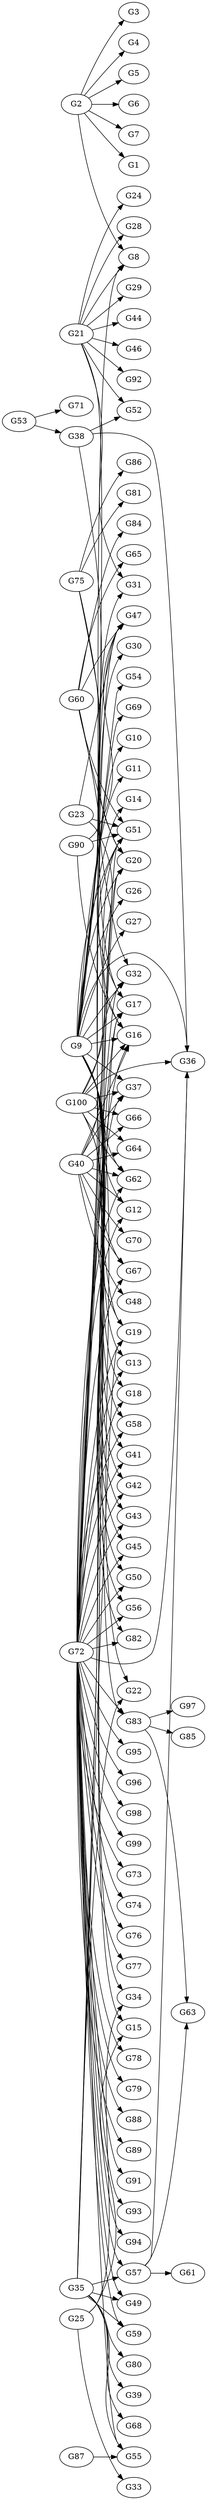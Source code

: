 digraph "Yeast-100" {
	rankdir=LR;
	"G1";
	"G2";
	"G3";
	"G4";
	"G5";
	"G6";
	"G7";
	"G8";
	"G9";
	"G10";
	"G11";
	"G12";
	"G13";
	"G14";
	"G15";
	"G16";
	"G17";
	"G18";
	"G19";
	"G20";
	"G21";
	"G22";
	"G23";
	"G24";
	"G25";
	"G26";
	"G27";
	"G28";
	"G29";
	"G30";
	"G31";
	"G32";
	"G33";
	"G34";
	"G35";
	"G36";
	"G37";
	"G38";
	"G39";
	"G40";
	"G41";
	"G42";
	"G43";
	"G44";
	"G45";
	"G46";
	"G47";
	"G48";
	"G49";
	"G50";
	"G51";
	"G52";
	"G53";
	"G54";
	"G55";
	"G56";
	"G57";
	"G58";
	"G59";
	"G60";
	"G61";
	"G62";
	"G63";
	"G64";
	"G65";
	"G66";
	"G67";
	"G68";
	"G69";
	"G70";
	"G71";
	"G72";
	"G73";
	"G74";
	"G75";
	"G76";
	"G77";
	"G78";
	"G79";
	"G80";
	"G81";
	"G82";
	"G83";
	"G84";
	"G85";
	"G86";
	"G87";
	"G88";
	"G89";
	"G90";
	"G91";
	"G92";
	"G93";
	"G94";
	"G95";
	"G96";
	"G97";
	"G98";
	"G99";
	"G100";
	"G83" -> "G97";
	"G83" -> "G63";
	"G83" -> "G85";
	"G25" -> "G33";
	"G25" -> "G34";
	"G25" -> "G15";
	"G57" -> "G36";
	"G57" -> "G61";
	"G57" -> "G63";
	"G90" -> "G51";
	"G90" -> "G47";
	"G90" -> "G16";
	"G9" -> "G58";
	"G9" -> "G67";
	"G9" -> "G13";
	"G9" -> "G14";
	"G9" -> "G31";
	"G9" -> "G20";
	"G9" -> "G17";
	"G9" -> "G36";
	"G9" -> "G32";
	"G9" -> "G45";
	"G9" -> "G54";
	"G9" -> "G56";
	"G9" -> "G26";
	"G9" -> "G30";
	"G9" -> "G69";
	"G9" -> "G43";
	"G9" -> "G62";
	"G9" -> "G51";
	"G9" -> "G47";
	"G9" -> "G27";
	"G9" -> "G8";
	"G9" -> "G11";
	"G9" -> "G10";
	"G9" -> "G18";
	"G9" -> "G41";
	"G9" -> "G50";
	"G9" -> "G42";
	"G9" -> "G19";
	"G9" -> "G22";
	"G9" -> "G16";
	"G9" -> "G12";
	"G9" -> "G37";
	"G9" -> "G34";
	"G9" -> "G15";
	"G60" -> "G20";
	"G60" -> "G17";
	"G60" -> "G84";
	"G60" -> "G65";
	"G60" -> "G51";
	"G60" -> "G47";
	"G2" -> "G6";
	"G2" -> "G1";
	"G2" -> "G3";
	"G2" -> "G4";
	"G2" -> "G8";
	"G2" -> "G7";
	"G2" -> "G5";
	"G21" -> "G52";
	"G21" -> "G44";
	"G21" -> "G31";
	"G21" -> "G29";
	"G21" -> "G8";
	"G21" -> "G92";
	"G21" -> "G19";
	"G21" -> "G28";
	"G21" -> "G24";
	"G21" -> "G46";
	"G38" -> "G52";
	"G38" -> "G36";
	"G38" -> "G32";
	"G100" -> "G82";
	"G100" -> "G83";
	"G100" -> "G36";
	"G100" -> "G32";
	"G100" -> "G62";
	"G100" -> "G64";
	"G100" -> "G51";
	"G100" -> "G66";
	"G100" -> "G16";
	"G100" -> "G37";
	"G72" -> "G58";
	"G72" -> "G67";
	"G72" -> "G13";
	"G72" -> "G91";
	"G72" -> "G78";
	"G72" -> "G82";
	"G72" -> "G83";
	"G72" -> "G20";
	"G72" -> "G17";
	"G72" -> "G36";
	"G72" -> "G32";
	"G72" -> "G57";
	"G72" -> "G45";
	"G72" -> "G74";
	"G72" -> "G56";
	"G72" -> "G55";
	"G72" -> "G49";
	"G72" -> "G95";
	"G72" -> "G43";
	"G72" -> "G62";
	"G72" -> "G51";
	"G72" -> "G47";
	"G72" -> "G98";
	"G72" -> "G89";
	"G72" -> "G99";
	"G72" -> "G73";
	"G72" -> "G94";
	"G72" -> "G93";
	"G72" -> "G76";
	"G72" -> "G88";
	"G72" -> "G79";
	"G72" -> "G96";
	"G72" -> "G18";
	"G72" -> "G59";
	"G72" -> "G77";
	"G72" -> "G41";
	"G72" -> "G50";
	"G72" -> "G42";
	"G72" -> "G19";
	"G72" -> "G16";
	"G72" -> "G12";
	"G72" -> "G37";
	"G35" -> "G80";
	"G35" -> "G20";
	"G35" -> "G17";
	"G35" -> "G57";
	"G35" -> "G55";
	"G35" -> "G49";
	"G35" -> "G68";
	"G35" -> "G59";
	"G35" -> "G39";
	"G35" -> "G19";
	"G35" -> "G22";
	"G75" -> "G20";
	"G75" -> "G17";
	"G75" -> "G81";
	"G75" -> "G86";
	"G40" -> "G67";
	"G40" -> "G62";
	"G40" -> "G64";
	"G40" -> "G51";
	"G40" -> "G48";
	"G40" -> "G70";
	"G40" -> "G66";
	"G40" -> "G16";
	"G40" -> "G12";
	"G40" -> "G37";
	"G87" -> "G55";
	"G53" -> "G71";
	"G53" -> "G38";
	"G23" -> "G51";
	"G23" -> "G47";
	"G23" -> "G16";
}